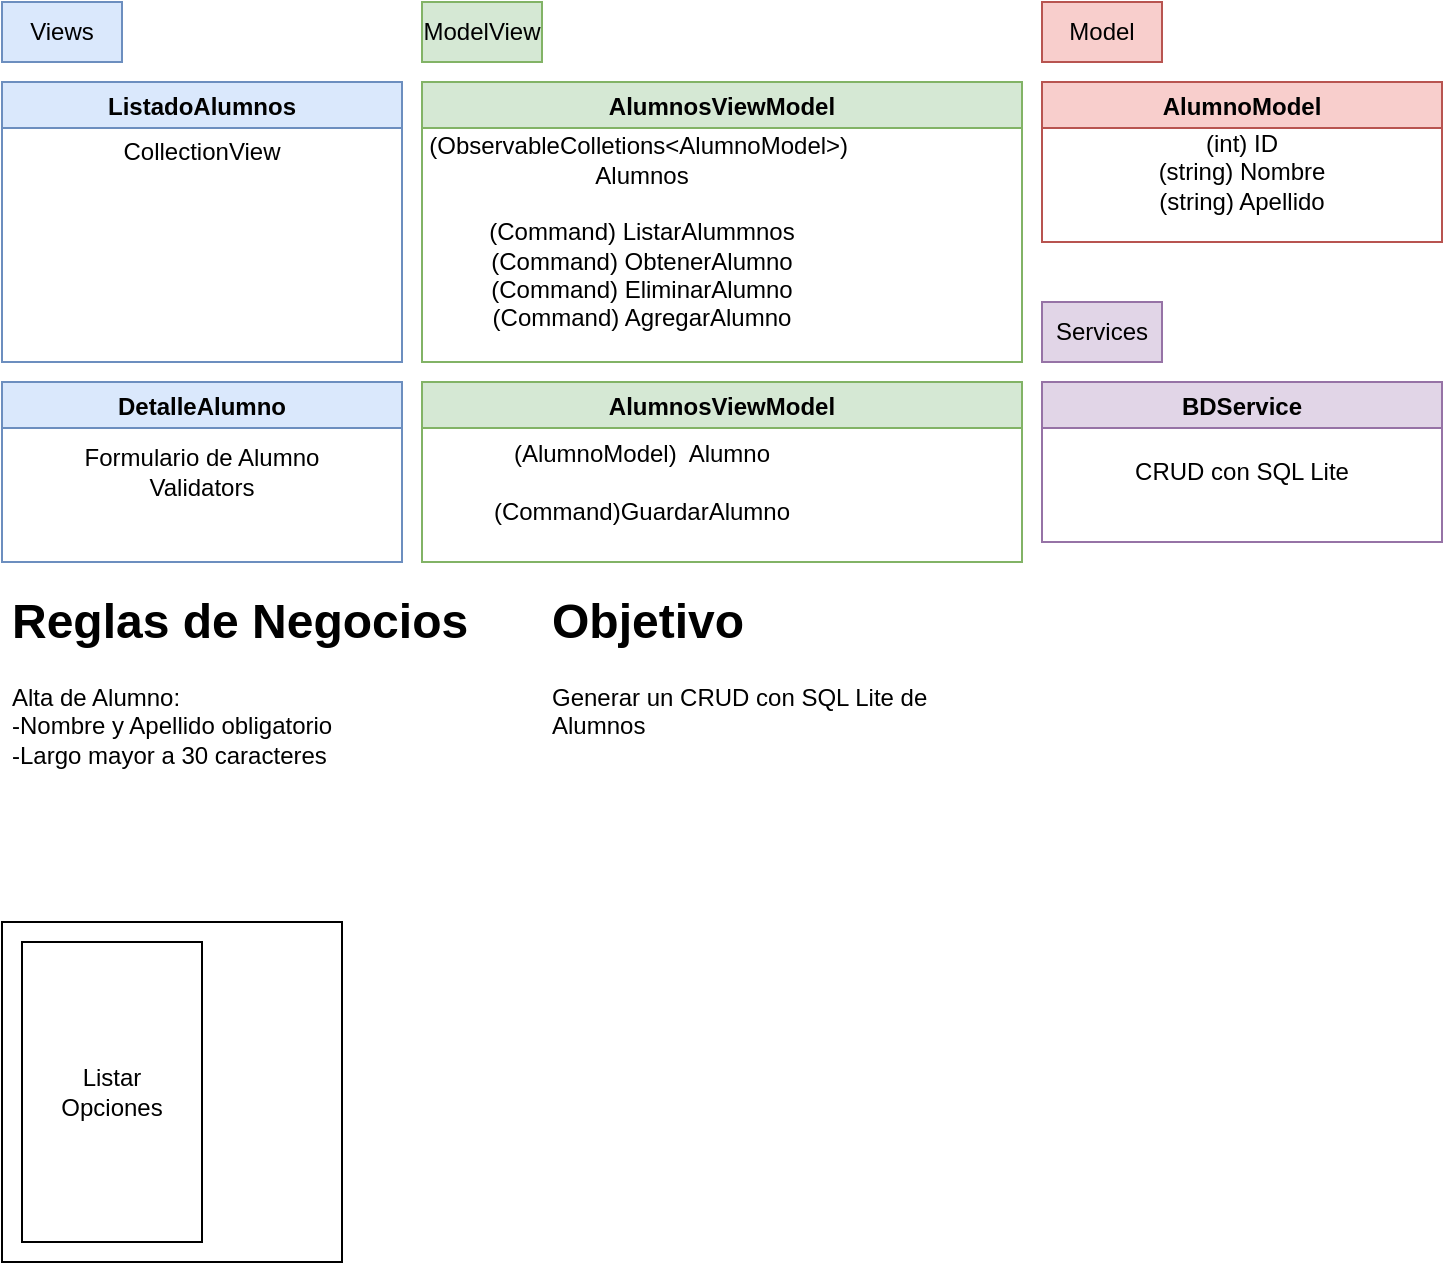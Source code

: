<mxfile version="20.2.4" type="github">
  <diagram id="NB6mXYDmec099IJfaaXO" name="Página-1">
    <mxGraphModel dx="1145" dy="693" grid="1" gridSize="10" guides="1" tooltips="1" connect="1" arrows="1" fold="1" page="1" pageScale="1" pageWidth="827" pageHeight="1169" math="0" shadow="0">
      <root>
        <mxCell id="0" />
        <mxCell id="1" parent="0" />
        <mxCell id="c-SrezF3dRg-0r12ovPg-1" value="ListadoAlumnos" style="swimlane;fillColor=#dae8fc;strokeColor=#6c8ebf;" vertex="1" parent="1">
          <mxGeometry x="40" y="120" width="200" height="140" as="geometry" />
        </mxCell>
        <mxCell id="c-SrezF3dRg-0r12ovPg-15" value="CollectionView" style="text;html=1;strokeColor=none;fillColor=none;align=center;verticalAlign=middle;whiteSpace=wrap;rounded=0;" vertex="1" parent="c-SrezF3dRg-0r12ovPg-1">
          <mxGeometry y="20" width="200" height="30" as="geometry" />
        </mxCell>
        <mxCell id="c-SrezF3dRg-0r12ovPg-2" value="AlumnosViewModel" style="swimlane;fillColor=#d5e8d4;strokeColor=#82b366;startSize=23;" vertex="1" parent="1">
          <mxGeometry x="250" y="120" width="300" height="140" as="geometry" />
        </mxCell>
        <mxCell id="c-SrezF3dRg-0r12ovPg-11" value="(ObservableColletions&amp;lt;AlumnoModel&amp;gt;)&amp;nbsp; Alumnos&lt;br&gt;&lt;br&gt;(Command) ListarAlummnos&lt;br&gt;(Command) ObtenerAlumno&lt;br&gt;(Command) EliminarAlumno&lt;br&gt;(Command) AgregarAlumno" style="text;html=1;strokeColor=none;fillColor=none;align=center;verticalAlign=middle;whiteSpace=wrap;rounded=0;" vertex="1" parent="c-SrezF3dRg-0r12ovPg-2">
          <mxGeometry x="20" y="20" width="180" height="110" as="geometry" />
        </mxCell>
        <mxCell id="c-SrezF3dRg-0r12ovPg-3" value="Views" style="text;html=1;strokeColor=#6c8ebf;fillColor=#dae8fc;align=center;verticalAlign=middle;whiteSpace=wrap;rounded=0;" vertex="1" parent="1">
          <mxGeometry x="40" y="80" width="60" height="30" as="geometry" />
        </mxCell>
        <mxCell id="c-SrezF3dRg-0r12ovPg-4" value="ModelView" style="text;html=1;strokeColor=#82b366;fillColor=#d5e8d4;align=center;verticalAlign=middle;whiteSpace=wrap;rounded=0;" vertex="1" parent="1">
          <mxGeometry x="250" y="80" width="60" height="30" as="geometry" />
        </mxCell>
        <mxCell id="c-SrezF3dRg-0r12ovPg-5" value="Model" style="text;html=1;strokeColor=#b85450;fillColor=#f8cecc;align=center;verticalAlign=middle;whiteSpace=wrap;rounded=0;" vertex="1" parent="1">
          <mxGeometry x="560" y="80" width="60" height="30" as="geometry" />
        </mxCell>
        <mxCell id="c-SrezF3dRg-0r12ovPg-6" value="AlumnoModel" style="swimlane;fillColor=#f8cecc;strokeColor=#b85450;" vertex="1" parent="1">
          <mxGeometry x="560" y="120" width="200" height="80" as="geometry" />
        </mxCell>
        <mxCell id="c-SrezF3dRg-0r12ovPg-9" value="(int) ID&lt;br&gt;(string) Nombre&lt;br&gt;(string) Apellido" style="text;html=1;strokeColor=none;fillColor=none;align=center;verticalAlign=middle;whiteSpace=wrap;rounded=0;" vertex="1" parent="c-SrezF3dRg-0r12ovPg-6">
          <mxGeometry x="10" y="30" width="180" height="30" as="geometry" />
        </mxCell>
        <mxCell id="c-SrezF3dRg-0r12ovPg-7" value="&lt;h1&gt;Objetivo&lt;/h1&gt;&lt;p&gt;Generar un CRUD con SQL Lite de Alumnos&lt;/p&gt;" style="text;html=1;strokeColor=none;fillColor=none;spacing=5;spacingTop=-20;whiteSpace=wrap;overflow=hidden;rounded=0;" vertex="1" parent="1">
          <mxGeometry x="310" y="370" width="200" height="120" as="geometry" />
        </mxCell>
        <mxCell id="c-SrezF3dRg-0r12ovPg-8" value="DetalleAlumno" style="swimlane;fillColor=#dae8fc;strokeColor=#6c8ebf;" vertex="1" parent="1">
          <mxGeometry x="40" y="270" width="200" height="90" as="geometry" />
        </mxCell>
        <mxCell id="c-SrezF3dRg-0r12ovPg-16" value="Formulario de Alumno&lt;br&gt;Validators" style="text;html=1;strokeColor=none;fillColor=none;align=center;verticalAlign=middle;whiteSpace=wrap;rounded=0;" vertex="1" parent="c-SrezF3dRg-0r12ovPg-8">
          <mxGeometry y="30" width="200" height="30" as="geometry" />
        </mxCell>
        <mxCell id="c-SrezF3dRg-0r12ovPg-13" value="AlumnosViewModel" style="swimlane;fillColor=#d5e8d4;strokeColor=#82b366;startSize=23;" vertex="1" parent="1">
          <mxGeometry x="250" y="270" width="300" height="90" as="geometry" />
        </mxCell>
        <mxCell id="c-SrezF3dRg-0r12ovPg-14" value="(AlumnoModel)&amp;nbsp; Alumno&lt;br&gt;&lt;br&gt;(Command)GuardarAlumno&lt;br&gt;" style="text;html=1;strokeColor=none;fillColor=none;align=center;verticalAlign=middle;whiteSpace=wrap;rounded=0;" vertex="1" parent="c-SrezF3dRg-0r12ovPg-13">
          <mxGeometry x="20" y="20" width="180" height="60" as="geometry" />
        </mxCell>
        <mxCell id="c-SrezF3dRg-0r12ovPg-17" value="&lt;h1&gt;Reglas de Negocios&lt;/h1&gt;&lt;div&gt;Alta de Alumno:&lt;br&gt;-Nombre y Apellido obligatorio&lt;br&gt;-Largo mayor a 30 caracteres&lt;/div&gt;" style="text;html=1;strokeColor=none;fillColor=none;spacing=5;spacingTop=-20;whiteSpace=wrap;overflow=hidden;rounded=0;" vertex="1" parent="1">
          <mxGeometry x="40" y="370" width="270" height="120" as="geometry" />
        </mxCell>
        <mxCell id="c-SrezF3dRg-0r12ovPg-18" value="" style="whiteSpace=wrap;html=1;aspect=fixed;" vertex="1" parent="1">
          <mxGeometry x="40" y="540" width="170" height="170" as="geometry" />
        </mxCell>
        <mxCell id="c-SrezF3dRg-0r12ovPg-19" value="Listar&lt;br&gt;Opciones" style="rounded=0;whiteSpace=wrap;html=1;" vertex="1" parent="1">
          <mxGeometry x="50" y="550" width="90" height="150" as="geometry" />
        </mxCell>
        <mxCell id="c-SrezF3dRg-0r12ovPg-21" value="Services" style="text;html=1;strokeColor=#9673a6;fillColor=#e1d5e7;align=center;verticalAlign=middle;whiteSpace=wrap;rounded=0;" vertex="1" parent="1">
          <mxGeometry x="560" y="230" width="60" height="30" as="geometry" />
        </mxCell>
        <mxCell id="c-SrezF3dRg-0r12ovPg-22" value="BDService" style="swimlane;fillColor=#e1d5e7;strokeColor=#9673a6;" vertex="1" parent="1">
          <mxGeometry x="560" y="270" width="200" height="80" as="geometry" />
        </mxCell>
        <mxCell id="c-SrezF3dRg-0r12ovPg-23" value="CRUD con SQL Lite" style="text;html=1;strokeColor=none;fillColor=none;align=center;verticalAlign=middle;whiteSpace=wrap;rounded=0;" vertex="1" parent="c-SrezF3dRg-0r12ovPg-22">
          <mxGeometry x="10" y="30" width="180" height="30" as="geometry" />
        </mxCell>
      </root>
    </mxGraphModel>
  </diagram>
</mxfile>
